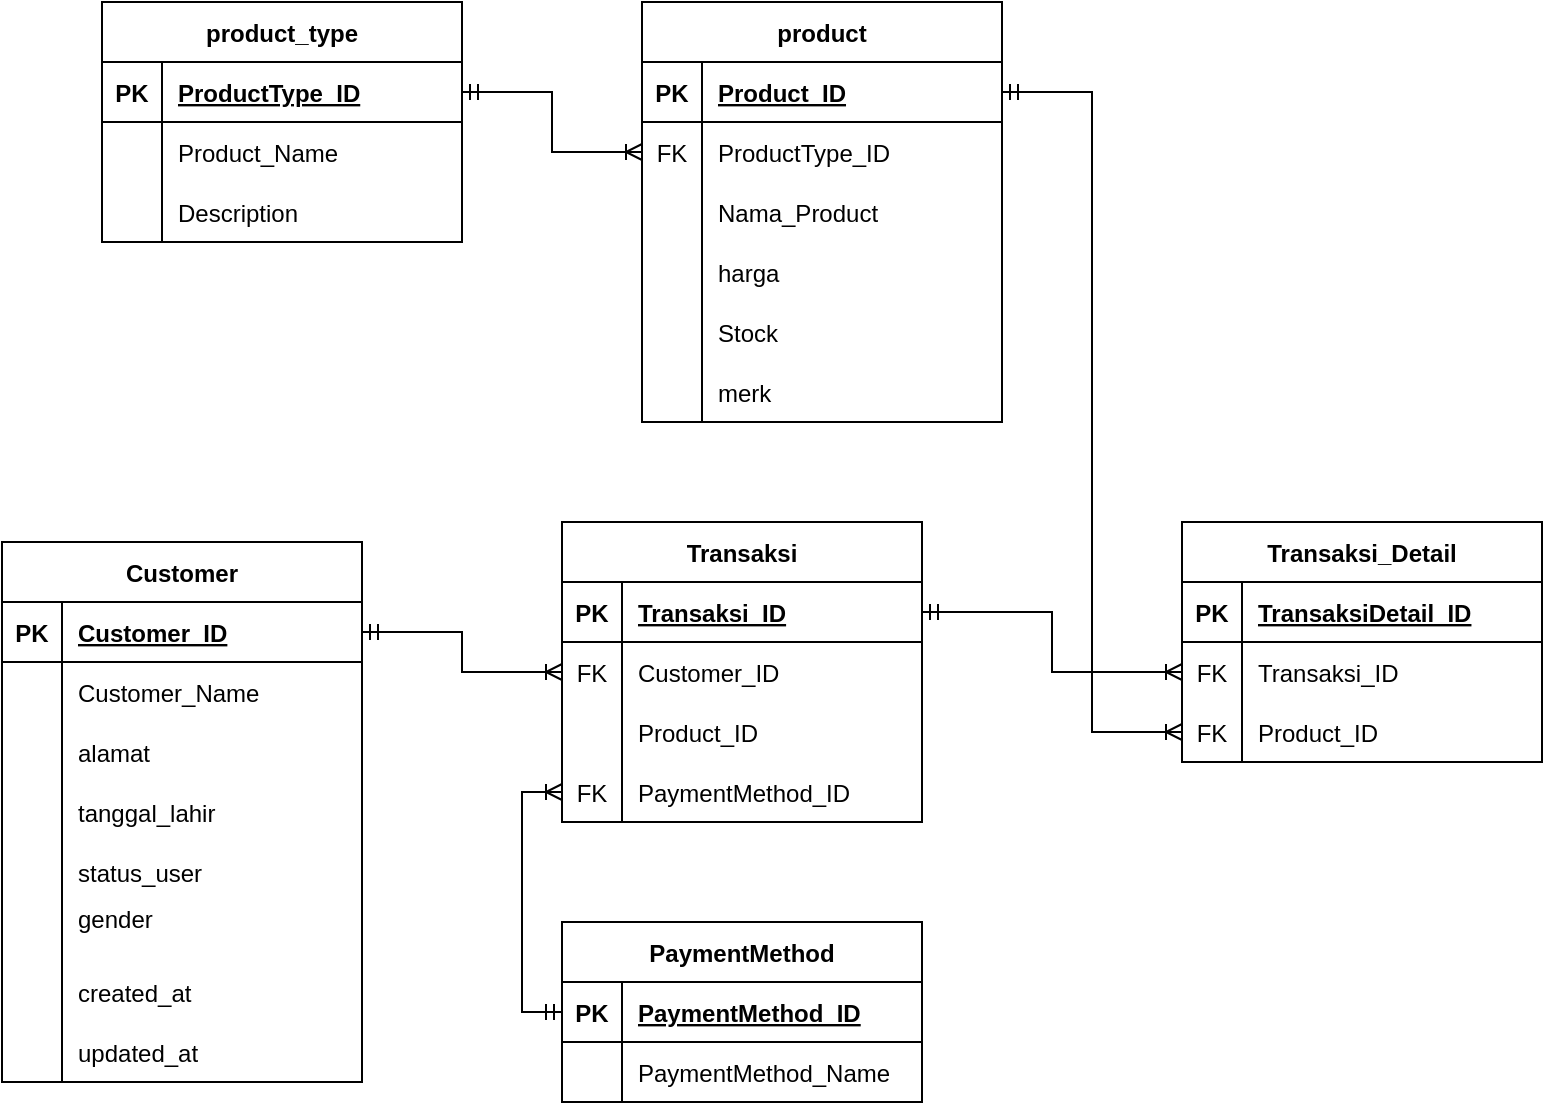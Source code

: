 <mxfile version="20.8.11" type="device"><diagram name="Page-1" id="l5E3XfivOiJFsSnczdTJ"><mxGraphModel dx="1434" dy="764" grid="1" gridSize="10" guides="1" tooltips="1" connect="1" arrows="1" fold="1" page="1" pageScale="1" pageWidth="850" pageHeight="1100" math="0" shadow="0"><root><mxCell id="0"/><mxCell id="1" parent="0"/><mxCell id="EFNF6nZ_LZf0G8amMvQt-1" value="product_type" style="shape=table;startSize=30;container=1;collapsible=1;childLayout=tableLayout;fixedRows=1;rowLines=0;fontStyle=1;align=center;resizeLast=1;" vertex="1" parent="1"><mxGeometry x="60" y="60" width="180" height="120" as="geometry"/></mxCell><mxCell id="EFNF6nZ_LZf0G8amMvQt-2" value="" style="shape=tableRow;horizontal=0;startSize=0;swimlaneHead=0;swimlaneBody=0;fillColor=none;collapsible=0;dropTarget=0;points=[[0,0.5],[1,0.5]];portConstraint=eastwest;top=0;left=0;right=0;bottom=1;" vertex="1" parent="EFNF6nZ_LZf0G8amMvQt-1"><mxGeometry y="30" width="180" height="30" as="geometry"/></mxCell><mxCell id="EFNF6nZ_LZf0G8amMvQt-3" value="PK" style="shape=partialRectangle;connectable=0;fillColor=none;top=0;left=0;bottom=0;right=0;fontStyle=1;overflow=hidden;" vertex="1" parent="EFNF6nZ_LZf0G8amMvQt-2"><mxGeometry width="30" height="30" as="geometry"><mxRectangle width="30" height="30" as="alternateBounds"/></mxGeometry></mxCell><mxCell id="EFNF6nZ_LZf0G8amMvQt-4" value="ProductType_ID" style="shape=partialRectangle;connectable=0;fillColor=none;top=0;left=0;bottom=0;right=0;align=left;spacingLeft=6;fontStyle=5;overflow=hidden;" vertex="1" parent="EFNF6nZ_LZf0G8amMvQt-2"><mxGeometry x="30" width="150" height="30" as="geometry"><mxRectangle width="150" height="30" as="alternateBounds"/></mxGeometry></mxCell><mxCell id="EFNF6nZ_LZf0G8amMvQt-5" value="" style="shape=tableRow;horizontal=0;startSize=0;swimlaneHead=0;swimlaneBody=0;fillColor=none;collapsible=0;dropTarget=0;points=[[0,0.5],[1,0.5]];portConstraint=eastwest;top=0;left=0;right=0;bottom=0;" vertex="1" parent="EFNF6nZ_LZf0G8amMvQt-1"><mxGeometry y="60" width="180" height="30" as="geometry"/></mxCell><mxCell id="EFNF6nZ_LZf0G8amMvQt-6" value="" style="shape=partialRectangle;connectable=0;fillColor=none;top=0;left=0;bottom=0;right=0;editable=1;overflow=hidden;" vertex="1" parent="EFNF6nZ_LZf0G8amMvQt-5"><mxGeometry width="30" height="30" as="geometry"><mxRectangle width="30" height="30" as="alternateBounds"/></mxGeometry></mxCell><mxCell id="EFNF6nZ_LZf0G8amMvQt-7" value="Product_Name" style="shape=partialRectangle;connectable=0;fillColor=none;top=0;left=0;bottom=0;right=0;align=left;spacingLeft=6;overflow=hidden;" vertex="1" parent="EFNF6nZ_LZf0G8amMvQt-5"><mxGeometry x="30" width="150" height="30" as="geometry"><mxRectangle width="150" height="30" as="alternateBounds"/></mxGeometry></mxCell><mxCell id="EFNF6nZ_LZf0G8amMvQt-8" value="" style="shape=tableRow;horizontal=0;startSize=0;swimlaneHead=0;swimlaneBody=0;fillColor=none;collapsible=0;dropTarget=0;points=[[0,0.5],[1,0.5]];portConstraint=eastwest;top=0;left=0;right=0;bottom=0;" vertex="1" parent="EFNF6nZ_LZf0G8amMvQt-1"><mxGeometry y="90" width="180" height="30" as="geometry"/></mxCell><mxCell id="EFNF6nZ_LZf0G8amMvQt-9" value="" style="shape=partialRectangle;connectable=0;fillColor=none;top=0;left=0;bottom=0;right=0;editable=1;overflow=hidden;" vertex="1" parent="EFNF6nZ_LZf0G8amMvQt-8"><mxGeometry width="30" height="30" as="geometry"><mxRectangle width="30" height="30" as="alternateBounds"/></mxGeometry></mxCell><mxCell id="EFNF6nZ_LZf0G8amMvQt-10" value="Description" style="shape=partialRectangle;connectable=0;fillColor=none;top=0;left=0;bottom=0;right=0;align=left;spacingLeft=6;overflow=hidden;" vertex="1" parent="EFNF6nZ_LZf0G8amMvQt-8"><mxGeometry x="30" width="150" height="30" as="geometry"><mxRectangle width="150" height="30" as="alternateBounds"/></mxGeometry></mxCell><mxCell id="EFNF6nZ_LZf0G8amMvQt-14" value="product" style="shape=table;startSize=30;container=1;collapsible=1;childLayout=tableLayout;fixedRows=1;rowLines=0;fontStyle=1;align=center;resizeLast=1;" vertex="1" parent="1"><mxGeometry x="330" y="60" width="180" height="210" as="geometry"/></mxCell><mxCell id="EFNF6nZ_LZf0G8amMvQt-15" value="" style="shape=tableRow;horizontal=0;startSize=0;swimlaneHead=0;swimlaneBody=0;fillColor=none;collapsible=0;dropTarget=0;points=[[0,0.5],[1,0.5]];portConstraint=eastwest;top=0;left=0;right=0;bottom=1;" vertex="1" parent="EFNF6nZ_LZf0G8amMvQt-14"><mxGeometry y="30" width="180" height="30" as="geometry"/></mxCell><mxCell id="EFNF6nZ_LZf0G8amMvQt-16" value="PK" style="shape=partialRectangle;connectable=0;fillColor=none;top=0;left=0;bottom=0;right=0;fontStyle=1;overflow=hidden;" vertex="1" parent="EFNF6nZ_LZf0G8amMvQt-15"><mxGeometry width="30" height="30" as="geometry"><mxRectangle width="30" height="30" as="alternateBounds"/></mxGeometry></mxCell><mxCell id="EFNF6nZ_LZf0G8amMvQt-17" value="Product_ID" style="shape=partialRectangle;connectable=0;fillColor=none;top=0;left=0;bottom=0;right=0;align=left;spacingLeft=6;fontStyle=5;overflow=hidden;" vertex="1" parent="EFNF6nZ_LZf0G8amMvQt-15"><mxGeometry x="30" width="150" height="30" as="geometry"><mxRectangle width="150" height="30" as="alternateBounds"/></mxGeometry></mxCell><mxCell id="EFNF6nZ_LZf0G8amMvQt-18" value="" style="shape=tableRow;horizontal=0;startSize=0;swimlaneHead=0;swimlaneBody=0;fillColor=none;collapsible=0;dropTarget=0;points=[[0,0.5],[1,0.5]];portConstraint=eastwest;top=0;left=0;right=0;bottom=0;" vertex="1" parent="EFNF6nZ_LZf0G8amMvQt-14"><mxGeometry y="60" width="180" height="30" as="geometry"/></mxCell><mxCell id="EFNF6nZ_LZf0G8amMvQt-19" value="FK" style="shape=partialRectangle;connectable=0;fillColor=none;top=0;left=0;bottom=0;right=0;editable=1;overflow=hidden;" vertex="1" parent="EFNF6nZ_LZf0G8amMvQt-18"><mxGeometry width="30" height="30" as="geometry"><mxRectangle width="30" height="30" as="alternateBounds"/></mxGeometry></mxCell><mxCell id="EFNF6nZ_LZf0G8amMvQt-20" value="ProductType_ID" style="shape=partialRectangle;connectable=0;fillColor=none;top=0;left=0;bottom=0;right=0;align=left;spacingLeft=6;overflow=hidden;" vertex="1" parent="EFNF6nZ_LZf0G8amMvQt-18"><mxGeometry x="30" width="150" height="30" as="geometry"><mxRectangle width="150" height="30" as="alternateBounds"/></mxGeometry></mxCell><mxCell id="EFNF6nZ_LZf0G8amMvQt-21" value="" style="shape=tableRow;horizontal=0;startSize=0;swimlaneHead=0;swimlaneBody=0;fillColor=none;collapsible=0;dropTarget=0;points=[[0,0.5],[1,0.5]];portConstraint=eastwest;top=0;left=0;right=0;bottom=0;" vertex="1" parent="EFNF6nZ_LZf0G8amMvQt-14"><mxGeometry y="90" width="180" height="30" as="geometry"/></mxCell><mxCell id="EFNF6nZ_LZf0G8amMvQt-22" value="" style="shape=partialRectangle;connectable=0;fillColor=none;top=0;left=0;bottom=0;right=0;editable=1;overflow=hidden;" vertex="1" parent="EFNF6nZ_LZf0G8amMvQt-21"><mxGeometry width="30" height="30" as="geometry"><mxRectangle width="30" height="30" as="alternateBounds"/></mxGeometry></mxCell><mxCell id="EFNF6nZ_LZf0G8amMvQt-23" value="Nama_Product" style="shape=partialRectangle;connectable=0;fillColor=none;top=0;left=0;bottom=0;right=0;align=left;spacingLeft=6;overflow=hidden;" vertex="1" parent="EFNF6nZ_LZf0G8amMvQt-21"><mxGeometry x="30" width="150" height="30" as="geometry"><mxRectangle width="150" height="30" as="alternateBounds"/></mxGeometry></mxCell><mxCell id="EFNF6nZ_LZf0G8amMvQt-24" value="" style="shape=tableRow;horizontal=0;startSize=0;swimlaneHead=0;swimlaneBody=0;fillColor=none;collapsible=0;dropTarget=0;points=[[0,0.5],[1,0.5]];portConstraint=eastwest;top=0;left=0;right=0;bottom=0;" vertex="1" parent="EFNF6nZ_LZf0G8amMvQt-14"><mxGeometry y="120" width="180" height="30" as="geometry"/></mxCell><mxCell id="EFNF6nZ_LZf0G8amMvQt-25" value="" style="shape=partialRectangle;connectable=0;fillColor=none;top=0;left=0;bottom=0;right=0;editable=1;overflow=hidden;" vertex="1" parent="EFNF6nZ_LZf0G8amMvQt-24"><mxGeometry width="30" height="30" as="geometry"><mxRectangle width="30" height="30" as="alternateBounds"/></mxGeometry></mxCell><mxCell id="EFNF6nZ_LZf0G8amMvQt-26" value="harga" style="shape=partialRectangle;connectable=0;fillColor=none;top=0;left=0;bottom=0;right=0;align=left;spacingLeft=6;overflow=hidden;dashed=1;dashPattern=12 12;" vertex="1" parent="EFNF6nZ_LZf0G8amMvQt-24"><mxGeometry x="30" width="150" height="30" as="geometry"><mxRectangle width="150" height="30" as="alternateBounds"/></mxGeometry></mxCell><mxCell id="EFNF6nZ_LZf0G8amMvQt-78" style="shape=tableRow;horizontal=0;startSize=0;swimlaneHead=0;swimlaneBody=0;fillColor=none;collapsible=0;dropTarget=0;points=[[0,0.5],[1,0.5]];portConstraint=eastwest;top=0;left=0;right=0;bottom=0;" vertex="1" parent="EFNF6nZ_LZf0G8amMvQt-14"><mxGeometry y="150" width="180" height="30" as="geometry"/></mxCell><mxCell id="EFNF6nZ_LZf0G8amMvQt-79" style="shape=partialRectangle;connectable=0;fillColor=none;top=0;left=0;bottom=0;right=0;editable=1;overflow=hidden;" vertex="1" parent="EFNF6nZ_LZf0G8amMvQt-78"><mxGeometry width="30" height="30" as="geometry"><mxRectangle width="30" height="30" as="alternateBounds"/></mxGeometry></mxCell><mxCell id="EFNF6nZ_LZf0G8amMvQt-80" value="Stock" style="shape=partialRectangle;connectable=0;fillColor=none;top=0;left=0;bottom=0;right=0;align=left;spacingLeft=6;overflow=hidden;" vertex="1" parent="EFNF6nZ_LZf0G8amMvQt-78"><mxGeometry x="30" width="150" height="30" as="geometry"><mxRectangle width="150" height="30" as="alternateBounds"/></mxGeometry></mxCell><mxCell id="EFNF6nZ_LZf0G8amMvQt-135" style="shape=tableRow;horizontal=0;startSize=0;swimlaneHead=0;swimlaneBody=0;fillColor=none;collapsible=0;dropTarget=0;points=[[0,0.5],[1,0.5]];portConstraint=eastwest;top=0;left=0;right=0;bottom=0;" vertex="1" parent="EFNF6nZ_LZf0G8amMvQt-14"><mxGeometry y="180" width="180" height="30" as="geometry"/></mxCell><mxCell id="EFNF6nZ_LZf0G8amMvQt-136" style="shape=partialRectangle;connectable=0;fillColor=none;top=0;left=0;bottom=0;right=0;editable=1;overflow=hidden;" vertex="1" parent="EFNF6nZ_LZf0G8amMvQt-135"><mxGeometry width="30" height="30" as="geometry"><mxRectangle width="30" height="30" as="alternateBounds"/></mxGeometry></mxCell><mxCell id="EFNF6nZ_LZf0G8amMvQt-137" value="merk" style="shape=partialRectangle;connectable=0;fillColor=none;top=0;left=0;bottom=0;right=0;align=left;spacingLeft=6;overflow=hidden;" vertex="1" parent="EFNF6nZ_LZf0G8amMvQt-135"><mxGeometry x="30" width="150" height="30" as="geometry"><mxRectangle width="150" height="30" as="alternateBounds"/></mxGeometry></mxCell><mxCell id="EFNF6nZ_LZf0G8amMvQt-31" value="Transaksi" style="shape=table;startSize=30;container=1;collapsible=1;childLayout=tableLayout;fixedRows=1;rowLines=0;fontStyle=1;align=center;resizeLast=1;" vertex="1" parent="1"><mxGeometry x="290" y="320" width="180" height="150" as="geometry"/></mxCell><mxCell id="EFNF6nZ_LZf0G8amMvQt-32" value="" style="shape=tableRow;horizontal=0;startSize=0;swimlaneHead=0;swimlaneBody=0;fillColor=none;collapsible=0;dropTarget=0;points=[[0,0.5],[1,0.5]];portConstraint=eastwest;top=0;left=0;right=0;bottom=1;" vertex="1" parent="EFNF6nZ_LZf0G8amMvQt-31"><mxGeometry y="30" width="180" height="30" as="geometry"/></mxCell><mxCell id="EFNF6nZ_LZf0G8amMvQt-33" value="PK" style="shape=partialRectangle;connectable=0;fillColor=none;top=0;left=0;bottom=0;right=0;fontStyle=1;overflow=hidden;" vertex="1" parent="EFNF6nZ_LZf0G8amMvQt-32"><mxGeometry width="30" height="30" as="geometry"><mxRectangle width="30" height="30" as="alternateBounds"/></mxGeometry></mxCell><mxCell id="EFNF6nZ_LZf0G8amMvQt-34" value="Transaksi_ID" style="shape=partialRectangle;connectable=0;fillColor=none;top=0;left=0;bottom=0;right=0;align=left;spacingLeft=6;fontStyle=5;overflow=hidden;" vertex="1" parent="EFNF6nZ_LZf0G8amMvQt-32"><mxGeometry x="30" width="150" height="30" as="geometry"><mxRectangle width="150" height="30" as="alternateBounds"/></mxGeometry></mxCell><mxCell id="EFNF6nZ_LZf0G8amMvQt-35" value="" style="shape=tableRow;horizontal=0;startSize=0;swimlaneHead=0;swimlaneBody=0;fillColor=none;collapsible=0;dropTarget=0;points=[[0,0.5],[1,0.5]];portConstraint=eastwest;top=0;left=0;right=0;bottom=0;" vertex="1" parent="EFNF6nZ_LZf0G8amMvQt-31"><mxGeometry y="60" width="180" height="30" as="geometry"/></mxCell><mxCell id="EFNF6nZ_LZf0G8amMvQt-36" value="FK" style="shape=partialRectangle;connectable=0;fillColor=none;top=0;left=0;bottom=0;right=0;editable=1;overflow=hidden;" vertex="1" parent="EFNF6nZ_LZf0G8amMvQt-35"><mxGeometry width="30" height="30" as="geometry"><mxRectangle width="30" height="30" as="alternateBounds"/></mxGeometry></mxCell><mxCell id="EFNF6nZ_LZf0G8amMvQt-37" value="Customer_ID" style="shape=partialRectangle;connectable=0;fillColor=none;top=0;left=0;bottom=0;right=0;align=left;spacingLeft=6;overflow=hidden;" vertex="1" parent="EFNF6nZ_LZf0G8amMvQt-35"><mxGeometry x="30" width="150" height="30" as="geometry"><mxRectangle width="150" height="30" as="alternateBounds"/></mxGeometry></mxCell><mxCell id="EFNF6nZ_LZf0G8amMvQt-38" value="" style="shape=tableRow;horizontal=0;startSize=0;swimlaneHead=0;swimlaneBody=0;fillColor=none;collapsible=0;dropTarget=0;points=[[0,0.5],[1,0.5]];portConstraint=eastwest;top=0;left=0;right=0;bottom=0;" vertex="1" parent="EFNF6nZ_LZf0G8amMvQt-31"><mxGeometry y="90" width="180" height="30" as="geometry"/></mxCell><mxCell id="EFNF6nZ_LZf0G8amMvQt-39" value="" style="shape=partialRectangle;connectable=0;fillColor=none;top=0;left=0;bottom=0;right=0;editable=1;overflow=hidden;" vertex="1" parent="EFNF6nZ_LZf0G8amMvQt-38"><mxGeometry width="30" height="30" as="geometry"><mxRectangle width="30" height="30" as="alternateBounds"/></mxGeometry></mxCell><mxCell id="EFNF6nZ_LZf0G8amMvQt-40" value="Product_ID" style="shape=partialRectangle;connectable=0;fillColor=none;top=0;left=0;bottom=0;right=0;align=left;spacingLeft=6;overflow=hidden;" vertex="1" parent="EFNF6nZ_LZf0G8amMvQt-38"><mxGeometry x="30" width="150" height="30" as="geometry"><mxRectangle width="150" height="30" as="alternateBounds"/></mxGeometry></mxCell><mxCell id="EFNF6nZ_LZf0G8amMvQt-41" value="" style="shape=tableRow;horizontal=0;startSize=0;swimlaneHead=0;swimlaneBody=0;fillColor=none;collapsible=0;dropTarget=0;points=[[0,0.5],[1,0.5]];portConstraint=eastwest;top=0;left=0;right=0;bottom=0;" vertex="1" parent="EFNF6nZ_LZf0G8amMvQt-31"><mxGeometry y="120" width="180" height="30" as="geometry"/></mxCell><mxCell id="EFNF6nZ_LZf0G8amMvQt-42" value="FK" style="shape=partialRectangle;connectable=0;fillColor=none;top=0;left=0;bottom=0;right=0;editable=1;overflow=hidden;" vertex="1" parent="EFNF6nZ_LZf0G8amMvQt-41"><mxGeometry width="30" height="30" as="geometry"><mxRectangle width="30" height="30" as="alternateBounds"/></mxGeometry></mxCell><mxCell id="EFNF6nZ_LZf0G8amMvQt-43" value="PaymentMethod_ID" style="shape=partialRectangle;connectable=0;fillColor=none;top=0;left=0;bottom=0;right=0;align=left;spacingLeft=6;overflow=hidden;" vertex="1" parent="EFNF6nZ_LZf0G8amMvQt-41"><mxGeometry x="30" width="150" height="30" as="geometry"><mxRectangle width="150" height="30" as="alternateBounds"/></mxGeometry></mxCell><mxCell id="EFNF6nZ_LZf0G8amMvQt-44" value="Customer" style="shape=table;startSize=30;container=1;collapsible=1;childLayout=tableLayout;fixedRows=1;rowLines=0;fontStyle=1;align=center;resizeLast=1;" vertex="1" parent="1"><mxGeometry x="10" y="330" width="180" height="270" as="geometry"/></mxCell><mxCell id="EFNF6nZ_LZf0G8amMvQt-45" value="" style="shape=tableRow;horizontal=0;startSize=0;swimlaneHead=0;swimlaneBody=0;fillColor=none;collapsible=0;dropTarget=0;points=[[0,0.5],[1,0.5]];portConstraint=eastwest;top=0;left=0;right=0;bottom=1;" vertex="1" parent="EFNF6nZ_LZf0G8amMvQt-44"><mxGeometry y="30" width="180" height="30" as="geometry"/></mxCell><mxCell id="EFNF6nZ_LZf0G8amMvQt-46" value="PK" style="shape=partialRectangle;connectable=0;fillColor=none;top=0;left=0;bottom=0;right=0;fontStyle=1;overflow=hidden;" vertex="1" parent="EFNF6nZ_LZf0G8amMvQt-45"><mxGeometry width="30" height="30" as="geometry"><mxRectangle width="30" height="30" as="alternateBounds"/></mxGeometry></mxCell><mxCell id="EFNF6nZ_LZf0G8amMvQt-47" value="Customer_ID" style="shape=partialRectangle;connectable=0;fillColor=none;top=0;left=0;bottom=0;right=0;align=left;spacingLeft=6;fontStyle=5;overflow=hidden;" vertex="1" parent="EFNF6nZ_LZf0G8amMvQt-45"><mxGeometry x="30" width="150" height="30" as="geometry"><mxRectangle width="150" height="30" as="alternateBounds"/></mxGeometry></mxCell><mxCell id="EFNF6nZ_LZf0G8amMvQt-48" value="" style="shape=tableRow;horizontal=0;startSize=0;swimlaneHead=0;swimlaneBody=0;fillColor=none;collapsible=0;dropTarget=0;points=[[0,0.5],[1,0.5]];portConstraint=eastwest;top=0;left=0;right=0;bottom=0;" vertex="1" parent="EFNF6nZ_LZf0G8amMvQt-44"><mxGeometry y="60" width="180" height="30" as="geometry"/></mxCell><mxCell id="EFNF6nZ_LZf0G8amMvQt-49" value="" style="shape=partialRectangle;connectable=0;fillColor=none;top=0;left=0;bottom=0;right=0;editable=1;overflow=hidden;" vertex="1" parent="EFNF6nZ_LZf0G8amMvQt-48"><mxGeometry width="30" height="30" as="geometry"><mxRectangle width="30" height="30" as="alternateBounds"/></mxGeometry></mxCell><mxCell id="EFNF6nZ_LZf0G8amMvQt-50" value="Customer_Name" style="shape=partialRectangle;connectable=0;fillColor=none;top=0;left=0;bottom=0;right=0;align=left;spacingLeft=6;overflow=hidden;" vertex="1" parent="EFNF6nZ_LZf0G8amMvQt-48"><mxGeometry x="30" width="150" height="30" as="geometry"><mxRectangle width="150" height="30" as="alternateBounds"/></mxGeometry></mxCell><mxCell id="EFNF6nZ_LZf0G8amMvQt-54" value="" style="shape=tableRow;horizontal=0;startSize=0;swimlaneHead=0;swimlaneBody=0;fillColor=none;collapsible=0;dropTarget=0;points=[[0,0.5],[1,0.5]];portConstraint=eastwest;top=0;left=0;right=0;bottom=0;" vertex="1" parent="EFNF6nZ_LZf0G8amMvQt-44"><mxGeometry y="90" width="180" height="30" as="geometry"/></mxCell><mxCell id="EFNF6nZ_LZf0G8amMvQt-55" value="" style="shape=partialRectangle;connectable=0;fillColor=none;top=0;left=0;bottom=0;right=0;editable=1;overflow=hidden;" vertex="1" parent="EFNF6nZ_LZf0G8amMvQt-54"><mxGeometry width="30" height="30" as="geometry"><mxRectangle width="30" height="30" as="alternateBounds"/></mxGeometry></mxCell><mxCell id="EFNF6nZ_LZf0G8amMvQt-56" value="alamat" style="shape=partialRectangle;connectable=0;fillColor=none;top=0;left=0;bottom=0;right=0;align=left;spacingLeft=6;overflow=hidden;" vertex="1" parent="EFNF6nZ_LZf0G8amMvQt-54"><mxGeometry x="30" width="150" height="30" as="geometry"><mxRectangle width="150" height="30" as="alternateBounds"/></mxGeometry></mxCell><mxCell id="EFNF6nZ_LZf0G8amMvQt-117" style="shape=tableRow;horizontal=0;startSize=0;swimlaneHead=0;swimlaneBody=0;fillColor=none;collapsible=0;dropTarget=0;points=[[0,0.5],[1,0.5]];portConstraint=eastwest;top=0;left=0;right=0;bottom=0;" vertex="1" parent="EFNF6nZ_LZf0G8amMvQt-44"><mxGeometry y="120" width="180" height="30" as="geometry"/></mxCell><mxCell id="EFNF6nZ_LZf0G8amMvQt-118" style="shape=partialRectangle;connectable=0;fillColor=none;top=0;left=0;bottom=0;right=0;editable=1;overflow=hidden;" vertex="1" parent="EFNF6nZ_LZf0G8amMvQt-117"><mxGeometry width="30" height="30" as="geometry"><mxRectangle width="30" height="30" as="alternateBounds"/></mxGeometry></mxCell><mxCell id="EFNF6nZ_LZf0G8amMvQt-119" value="tanggal_lahir" style="shape=partialRectangle;connectable=0;fillColor=none;top=0;left=0;bottom=0;right=0;align=left;spacingLeft=6;overflow=hidden;" vertex="1" parent="EFNF6nZ_LZf0G8amMvQt-117"><mxGeometry x="30" width="150" height="30" as="geometry"><mxRectangle width="150" height="30" as="alternateBounds"/></mxGeometry></mxCell><mxCell id="EFNF6nZ_LZf0G8amMvQt-120" style="shape=tableRow;horizontal=0;startSize=0;swimlaneHead=0;swimlaneBody=0;fillColor=none;collapsible=0;dropTarget=0;points=[[0,0.5],[1,0.5]];portConstraint=eastwest;top=0;left=0;right=0;bottom=0;" vertex="1" parent="EFNF6nZ_LZf0G8amMvQt-44"><mxGeometry y="150" width="180" height="30" as="geometry"/></mxCell><mxCell id="EFNF6nZ_LZf0G8amMvQt-121" style="shape=partialRectangle;connectable=0;fillColor=none;top=0;left=0;bottom=0;right=0;editable=1;overflow=hidden;" vertex="1" parent="EFNF6nZ_LZf0G8amMvQt-120"><mxGeometry width="30" height="30" as="geometry"><mxRectangle width="30" height="30" as="alternateBounds"/></mxGeometry></mxCell><mxCell id="EFNF6nZ_LZf0G8amMvQt-122" value="status_user" style="shape=partialRectangle;connectable=0;fillColor=none;top=0;left=0;bottom=0;right=0;align=left;spacingLeft=6;overflow=hidden;" vertex="1" parent="EFNF6nZ_LZf0G8amMvQt-120"><mxGeometry x="30" width="150" height="30" as="geometry"><mxRectangle width="150" height="30" as="alternateBounds"/></mxGeometry></mxCell><mxCell id="EFNF6nZ_LZf0G8amMvQt-123" style="shape=tableRow;horizontal=0;startSize=0;swimlaneHead=0;swimlaneBody=0;fillColor=none;collapsible=0;dropTarget=0;points=[[0,0.5],[1,0.5]];portConstraint=eastwest;top=0;left=0;right=0;bottom=0;" vertex="1" parent="EFNF6nZ_LZf0G8amMvQt-44"><mxGeometry y="180" width="180" height="30" as="geometry"/></mxCell><mxCell id="EFNF6nZ_LZf0G8amMvQt-124" style="shape=partialRectangle;connectable=0;fillColor=none;top=0;left=0;bottom=0;right=0;editable=1;overflow=hidden;" vertex="1" parent="EFNF6nZ_LZf0G8amMvQt-123"><mxGeometry width="30" height="30" as="geometry"><mxRectangle width="30" height="30" as="alternateBounds"/></mxGeometry></mxCell><mxCell id="EFNF6nZ_LZf0G8amMvQt-125" value="gender    &#10;" style="shape=partialRectangle;connectable=0;fillColor=none;top=0;left=0;bottom=0;right=0;align=left;spacingLeft=6;overflow=hidden;" vertex="1" parent="EFNF6nZ_LZf0G8amMvQt-123"><mxGeometry x="30" width="150" height="30" as="geometry"><mxRectangle width="150" height="30" as="alternateBounds"/></mxGeometry></mxCell><mxCell id="EFNF6nZ_LZf0G8amMvQt-126" style="shape=tableRow;horizontal=0;startSize=0;swimlaneHead=0;swimlaneBody=0;fillColor=none;collapsible=0;dropTarget=0;points=[[0,0.5],[1,0.5]];portConstraint=eastwest;top=0;left=0;right=0;bottom=0;" vertex="1" parent="EFNF6nZ_LZf0G8amMvQt-44"><mxGeometry y="210" width="180" height="30" as="geometry"/></mxCell><mxCell id="EFNF6nZ_LZf0G8amMvQt-127" style="shape=partialRectangle;connectable=0;fillColor=none;top=0;left=0;bottom=0;right=0;editable=1;overflow=hidden;" vertex="1" parent="EFNF6nZ_LZf0G8amMvQt-126"><mxGeometry width="30" height="30" as="geometry"><mxRectangle width="30" height="30" as="alternateBounds"/></mxGeometry></mxCell><mxCell id="EFNF6nZ_LZf0G8amMvQt-128" value="created_at" style="shape=partialRectangle;connectable=0;fillColor=none;top=0;left=0;bottom=0;right=0;align=left;spacingLeft=6;overflow=hidden;" vertex="1" parent="EFNF6nZ_LZf0G8amMvQt-126"><mxGeometry x="30" width="150" height="30" as="geometry"><mxRectangle width="150" height="30" as="alternateBounds"/></mxGeometry></mxCell><mxCell id="EFNF6nZ_LZf0G8amMvQt-132" style="shape=tableRow;horizontal=0;startSize=0;swimlaneHead=0;swimlaneBody=0;fillColor=none;collapsible=0;dropTarget=0;points=[[0,0.5],[1,0.5]];portConstraint=eastwest;top=0;left=0;right=0;bottom=0;" vertex="1" parent="EFNF6nZ_LZf0G8amMvQt-44"><mxGeometry y="240" width="180" height="30" as="geometry"/></mxCell><mxCell id="EFNF6nZ_LZf0G8amMvQt-133" style="shape=partialRectangle;connectable=0;fillColor=none;top=0;left=0;bottom=0;right=0;editable=1;overflow=hidden;" vertex="1" parent="EFNF6nZ_LZf0G8amMvQt-132"><mxGeometry width="30" height="30" as="geometry"><mxRectangle width="30" height="30" as="alternateBounds"/></mxGeometry></mxCell><mxCell id="EFNF6nZ_LZf0G8amMvQt-134" value="updated_at" style="shape=partialRectangle;connectable=0;fillColor=none;top=0;left=0;bottom=0;right=0;align=left;spacingLeft=6;overflow=hidden;" vertex="1" parent="EFNF6nZ_LZf0G8amMvQt-132"><mxGeometry x="30" width="150" height="30" as="geometry"><mxRectangle width="150" height="30" as="alternateBounds"/></mxGeometry></mxCell><mxCell id="EFNF6nZ_LZf0G8amMvQt-57" value="Transaksi_Detail" style="shape=table;startSize=30;container=1;collapsible=1;childLayout=tableLayout;fixedRows=1;rowLines=0;fontStyle=1;align=center;resizeLast=1;" vertex="1" parent="1"><mxGeometry x="600" y="320" width="180" height="120" as="geometry"/></mxCell><mxCell id="EFNF6nZ_LZf0G8amMvQt-58" value="" style="shape=tableRow;horizontal=0;startSize=0;swimlaneHead=0;swimlaneBody=0;fillColor=none;collapsible=0;dropTarget=0;points=[[0,0.5],[1,0.5]];portConstraint=eastwest;top=0;left=0;right=0;bottom=1;" vertex="1" parent="EFNF6nZ_LZf0G8amMvQt-57"><mxGeometry y="30" width="180" height="30" as="geometry"/></mxCell><mxCell id="EFNF6nZ_LZf0G8amMvQt-59" value="PK" style="shape=partialRectangle;connectable=0;fillColor=none;top=0;left=0;bottom=0;right=0;fontStyle=1;overflow=hidden;" vertex="1" parent="EFNF6nZ_LZf0G8amMvQt-58"><mxGeometry width="30" height="30" as="geometry"><mxRectangle width="30" height="30" as="alternateBounds"/></mxGeometry></mxCell><mxCell id="EFNF6nZ_LZf0G8amMvQt-60" value="TransaksiDetail_ID" style="shape=partialRectangle;connectable=0;fillColor=none;top=0;left=0;bottom=0;right=0;align=left;spacingLeft=6;fontStyle=5;overflow=hidden;" vertex="1" parent="EFNF6nZ_LZf0G8amMvQt-58"><mxGeometry x="30" width="150" height="30" as="geometry"><mxRectangle width="150" height="30" as="alternateBounds"/></mxGeometry></mxCell><mxCell id="EFNF6nZ_LZf0G8amMvQt-61" value="" style="shape=tableRow;horizontal=0;startSize=0;swimlaneHead=0;swimlaneBody=0;fillColor=none;collapsible=0;dropTarget=0;points=[[0,0.5],[1,0.5]];portConstraint=eastwest;top=0;left=0;right=0;bottom=0;" vertex="1" parent="EFNF6nZ_LZf0G8amMvQt-57"><mxGeometry y="60" width="180" height="30" as="geometry"/></mxCell><mxCell id="EFNF6nZ_LZf0G8amMvQt-62" value="FK" style="shape=partialRectangle;connectable=0;fillColor=none;top=0;left=0;bottom=0;right=0;editable=1;overflow=hidden;" vertex="1" parent="EFNF6nZ_LZf0G8amMvQt-61"><mxGeometry width="30" height="30" as="geometry"><mxRectangle width="30" height="30" as="alternateBounds"/></mxGeometry></mxCell><mxCell id="EFNF6nZ_LZf0G8amMvQt-63" value="Transaksi_ID" style="shape=partialRectangle;connectable=0;fillColor=none;top=0;left=0;bottom=0;right=0;align=left;spacingLeft=6;overflow=hidden;" vertex="1" parent="EFNF6nZ_LZf0G8amMvQt-61"><mxGeometry x="30" width="150" height="30" as="geometry"><mxRectangle width="150" height="30" as="alternateBounds"/></mxGeometry></mxCell><mxCell id="EFNF6nZ_LZf0G8amMvQt-64" value="" style="shape=tableRow;horizontal=0;startSize=0;swimlaneHead=0;swimlaneBody=0;fillColor=none;collapsible=0;dropTarget=0;points=[[0,0.5],[1,0.5]];portConstraint=eastwest;top=0;left=0;right=0;bottom=0;" vertex="1" parent="EFNF6nZ_LZf0G8amMvQt-57"><mxGeometry y="90" width="180" height="30" as="geometry"/></mxCell><mxCell id="EFNF6nZ_LZf0G8amMvQt-65" value="FK" style="shape=partialRectangle;connectable=0;fillColor=none;top=0;left=0;bottom=0;right=0;editable=1;overflow=hidden;" vertex="1" parent="EFNF6nZ_LZf0G8amMvQt-64"><mxGeometry width="30" height="30" as="geometry"><mxRectangle width="30" height="30" as="alternateBounds"/></mxGeometry></mxCell><mxCell id="EFNF6nZ_LZf0G8amMvQt-66" value="Product_ID" style="shape=partialRectangle;connectable=0;fillColor=none;top=0;left=0;bottom=0;right=0;align=left;spacingLeft=6;overflow=hidden;" vertex="1" parent="EFNF6nZ_LZf0G8amMvQt-64"><mxGeometry x="30" width="150" height="30" as="geometry"><mxRectangle width="150" height="30" as="alternateBounds"/></mxGeometry></mxCell><mxCell id="EFNF6nZ_LZf0G8amMvQt-94" value="PaymentMethod" style="shape=table;startSize=30;container=1;collapsible=1;childLayout=tableLayout;fixedRows=1;rowLines=0;fontStyle=1;align=center;resizeLast=1;" vertex="1" parent="1"><mxGeometry x="290" y="520" width="180" height="90" as="geometry"/></mxCell><mxCell id="EFNF6nZ_LZf0G8amMvQt-95" value="" style="shape=tableRow;horizontal=0;startSize=0;swimlaneHead=0;swimlaneBody=0;fillColor=none;collapsible=0;dropTarget=0;points=[[0,0.5],[1,0.5]];portConstraint=eastwest;top=0;left=0;right=0;bottom=1;" vertex="1" parent="EFNF6nZ_LZf0G8amMvQt-94"><mxGeometry y="30" width="180" height="30" as="geometry"/></mxCell><mxCell id="EFNF6nZ_LZf0G8amMvQt-96" value="PK" style="shape=partialRectangle;connectable=0;fillColor=none;top=0;left=0;bottom=0;right=0;fontStyle=1;overflow=hidden;" vertex="1" parent="EFNF6nZ_LZf0G8amMvQt-95"><mxGeometry width="30" height="30" as="geometry"><mxRectangle width="30" height="30" as="alternateBounds"/></mxGeometry></mxCell><mxCell id="EFNF6nZ_LZf0G8amMvQt-97" value="PaymentMethod_ID" style="shape=partialRectangle;connectable=0;fillColor=none;top=0;left=0;bottom=0;right=0;align=left;spacingLeft=6;fontStyle=5;overflow=hidden;" vertex="1" parent="EFNF6nZ_LZf0G8amMvQt-95"><mxGeometry x="30" width="150" height="30" as="geometry"><mxRectangle width="150" height="30" as="alternateBounds"/></mxGeometry></mxCell><mxCell id="EFNF6nZ_LZf0G8amMvQt-98" value="" style="shape=tableRow;horizontal=0;startSize=0;swimlaneHead=0;swimlaneBody=0;fillColor=none;collapsible=0;dropTarget=0;points=[[0,0.5],[1,0.5]];portConstraint=eastwest;top=0;left=0;right=0;bottom=0;" vertex="1" parent="EFNF6nZ_LZf0G8amMvQt-94"><mxGeometry y="60" width="180" height="30" as="geometry"/></mxCell><mxCell id="EFNF6nZ_LZf0G8amMvQt-99" value="" style="shape=partialRectangle;connectable=0;fillColor=none;top=0;left=0;bottom=0;right=0;editable=1;overflow=hidden;" vertex="1" parent="EFNF6nZ_LZf0G8amMvQt-98"><mxGeometry width="30" height="30" as="geometry"><mxRectangle width="30" height="30" as="alternateBounds"/></mxGeometry></mxCell><mxCell id="EFNF6nZ_LZf0G8amMvQt-100" value="PaymentMethod_Name" style="shape=partialRectangle;connectable=0;fillColor=none;top=0;left=0;bottom=0;right=0;align=left;spacingLeft=6;overflow=hidden;" vertex="1" parent="EFNF6nZ_LZf0G8amMvQt-98"><mxGeometry x="30" width="150" height="30" as="geometry"><mxRectangle width="150" height="30" as="alternateBounds"/></mxGeometry></mxCell><mxCell id="EFNF6nZ_LZf0G8amMvQt-111" style="edgeStyle=orthogonalEdgeStyle;rounded=0;orthogonalLoop=1;jettySize=auto;html=1;entryX=1;entryY=0.5;entryDx=0;entryDy=0;startArrow=ERoneToMany;startFill=0;endArrow=ERmandOne;endFill=0;" edge="1" parent="1" source="EFNF6nZ_LZf0G8amMvQt-61" target="EFNF6nZ_LZf0G8amMvQt-32"><mxGeometry relative="1" as="geometry"/></mxCell><mxCell id="EFNF6nZ_LZf0G8amMvQt-112" style="edgeStyle=orthogonalEdgeStyle;rounded=0;orthogonalLoop=1;jettySize=auto;html=1;entryX=1;entryY=0.5;entryDx=0;entryDy=0;startArrow=ERoneToMany;startFill=0;endArrow=ERmandOne;endFill=0;" edge="1" parent="1" source="EFNF6nZ_LZf0G8amMvQt-18" target="EFNF6nZ_LZf0G8amMvQt-2"><mxGeometry relative="1" as="geometry"/></mxCell><mxCell id="EFNF6nZ_LZf0G8amMvQt-113" style="edgeStyle=orthogonalEdgeStyle;rounded=0;orthogonalLoop=1;jettySize=auto;html=1;entryX=1;entryY=0.5;entryDx=0;entryDy=0;startArrow=ERoneToMany;startFill=0;endArrow=ERmandOne;endFill=0;" edge="1" parent="1" source="EFNF6nZ_LZf0G8amMvQt-64" target="EFNF6nZ_LZf0G8amMvQt-15"><mxGeometry relative="1" as="geometry"/></mxCell><mxCell id="EFNF6nZ_LZf0G8amMvQt-115" style="edgeStyle=orthogonalEdgeStyle;rounded=0;orthogonalLoop=1;jettySize=auto;html=1;entryX=0;entryY=0.5;entryDx=0;entryDy=0;startArrow=ERoneToMany;startFill=0;endArrow=ERmandOne;endFill=0;" edge="1" parent="1" source="EFNF6nZ_LZf0G8amMvQt-41" target="EFNF6nZ_LZf0G8amMvQt-95"><mxGeometry relative="1" as="geometry"/></mxCell><mxCell id="EFNF6nZ_LZf0G8amMvQt-116" style="edgeStyle=orthogonalEdgeStyle;rounded=0;orthogonalLoop=1;jettySize=auto;html=1;entryX=1;entryY=0.5;entryDx=0;entryDy=0;startArrow=ERoneToMany;startFill=0;endArrow=ERmandOne;endFill=0;" edge="1" parent="1" source="EFNF6nZ_LZf0G8amMvQt-35" target="EFNF6nZ_LZf0G8amMvQt-45"><mxGeometry relative="1" as="geometry"/></mxCell></root></mxGraphModel></diagram></mxfile>